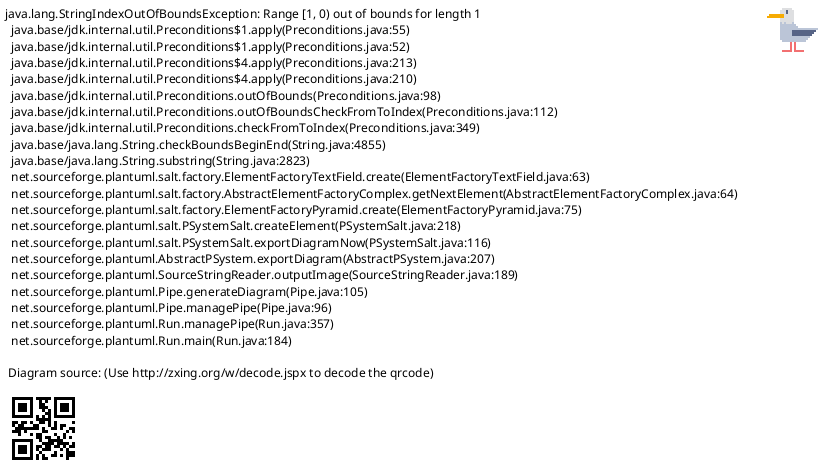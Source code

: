 @startuml interface 
/'
接口可以使用 () 来定义 (因为这个看起来像个圆)。
还可以使用关键字 interface 关键字来定义接口。并且还可以使用关键字 as 定义一个别名。这个别名
可以在稍后定义关系的时候使用。
我们稍后可以看到,接口的定义是可选的
'/

/'
You can use the scale command to zoom the generated image.
You can use either a number or a fraction to define the scale factor. You can also specify either width or height (in
pixel). And you can also give both width and height : the image is scaled to fit inside the specified dimension.
'/
/'

skinparam titleBorderRoundCorner 15
skinparam titleBorderThickness 2
skinparam titleBorderColor red
skinparamtitleBackgroundColor Aqua-CadetBlue




title Simple communication\nexample
Alice -> Bob: Authentication Request
Bob --> Alice: Authentication Response
'/

/'
• scale 1.5
• scale 2/3
• scale 200 width
• scale 200 height
• scale 200*100
• scale max 300*200
• scale max 1024 width
• scale max 800 height
'/
/'
scale 0.8
[First component]
[Another component] as Comp2
component Comp3
component [Last\ncomponent] as Comp4
'/


salt
{
Just plain text
[This is my button]
() Unchecked radio
(X) Checked radio
[] Unchecked box
[X] Checked box
"Enter text here
"
^This is a droplist^
}
@enduml